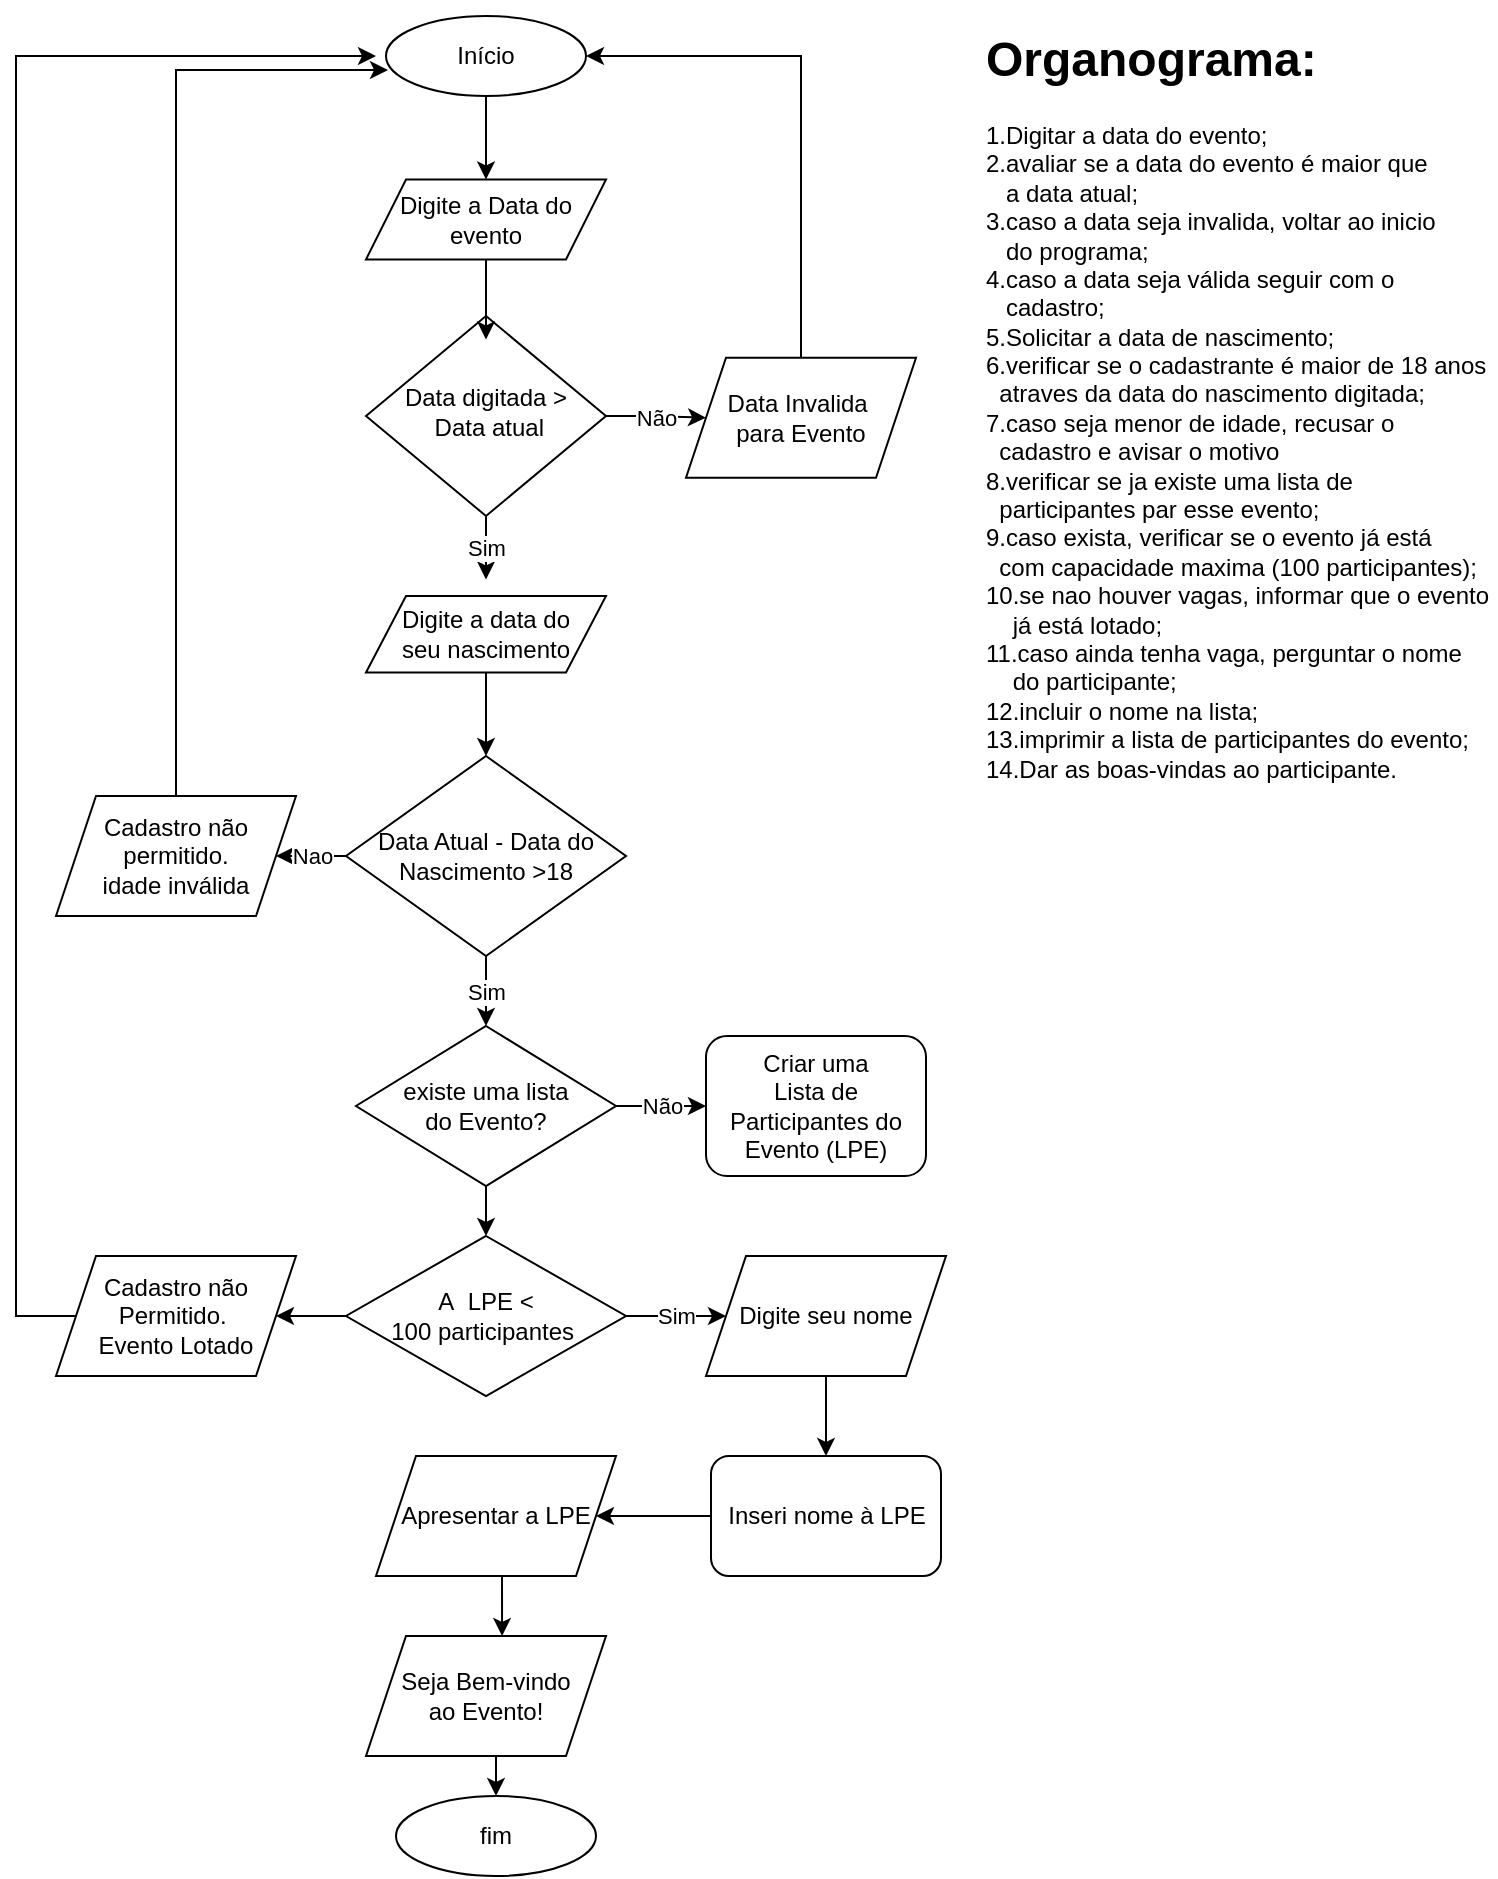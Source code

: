 <mxfile version="20.2.2" type="device"><diagram id="C5RBs43oDa-KdzZeNtuy" name="Page-1"><mxGraphModel dx="1108" dy="450" grid="1" gridSize="10" guides="1" tooltips="1" connect="1" arrows="1" fold="1" page="1" pageScale="1" pageWidth="827" pageHeight="1169" background="none" math="0" shadow="0"><root><mxCell id="WIyWlLk6GJQsqaUBKTNV-0"/><mxCell id="WIyWlLk6GJQsqaUBKTNV-1" parent="WIyWlLk6GJQsqaUBKTNV-0"/><mxCell id="7pA1ZXAbSa12KkuegIPr-27" value="Não" style="edgeStyle=orthogonalEdgeStyle;rounded=0;orthogonalLoop=1;jettySize=auto;html=1;exitX=1;exitY=0.5;exitDx=0;exitDy=0;entryX=0;entryY=0.5;entryDx=0;entryDy=0;" parent="WIyWlLk6GJQsqaUBKTNV-1" source="WIyWlLk6GJQsqaUBKTNV-6" target="7pA1ZXAbSa12KkuegIPr-7" edge="1"><mxGeometry relative="1" as="geometry"/></mxCell><mxCell id="WIyWlLk6GJQsqaUBKTNV-6" value="Data digitada &amp;gt;&lt;br&gt;&amp;nbsp;Data atual" style="rhombus;whiteSpace=wrap;html=1;shadow=0;fontFamily=Helvetica;fontSize=12;align=center;strokeWidth=1;spacing=6;spacingTop=-4;" parent="WIyWlLk6GJQsqaUBKTNV-1" vertex="1"><mxGeometry x="245" y="190" width="120" height="100" as="geometry"/></mxCell><mxCell id="7pA1ZXAbSa12KkuegIPr-24" style="edgeStyle=orthogonalEdgeStyle;rounded=0;orthogonalLoop=1;jettySize=auto;html=1;exitX=0.5;exitY=1;exitDx=0;exitDy=0;" parent="WIyWlLk6GJQsqaUBKTNV-1" source="7pA1ZXAbSa12KkuegIPr-0" target="7pA1ZXAbSa12KkuegIPr-2" edge="1"><mxGeometry relative="1" as="geometry"/></mxCell><mxCell id="7pA1ZXAbSa12KkuegIPr-0" value="Início" style="ellipse;whiteSpace=wrap;html=1;" parent="WIyWlLk6GJQsqaUBKTNV-1" vertex="1"><mxGeometry x="255" y="40" width="100" height="40" as="geometry"/></mxCell><mxCell id="7pA1ZXAbSa12KkuegIPr-2" value="Digite a Data do evento" style="shape=parallelogram;perimeter=parallelogramPerimeter;whiteSpace=wrap;html=1;fixedSize=1;" parent="WIyWlLk6GJQsqaUBKTNV-1" vertex="1"><mxGeometry x="245" y="121.72" width="120" height="40" as="geometry"/></mxCell><mxCell id="7pA1ZXAbSa12KkuegIPr-3" value="" style="endArrow=classic;html=1;rounded=0;exitX=0.5;exitY=1;exitDx=0;exitDy=0;entryX=0.5;entryY=0;entryDx=0;entryDy=0;" parent="WIyWlLk6GJQsqaUBKTNV-1" source="7pA1ZXAbSa12KkuegIPr-2" edge="1"><mxGeometry width="50" height="50" relative="1" as="geometry"><mxPoint x="285" y="211.72" as="sourcePoint"/><mxPoint x="305" y="201.72" as="targetPoint"/></mxGeometry></mxCell><mxCell id="7pA1ZXAbSa12KkuegIPr-35" style="edgeStyle=orthogonalEdgeStyle;rounded=0;orthogonalLoop=1;jettySize=auto;html=1;exitX=0.5;exitY=0;exitDx=0;exitDy=0;entryX=1;entryY=0.5;entryDx=0;entryDy=0;" parent="WIyWlLk6GJQsqaUBKTNV-1" source="7pA1ZXAbSa12KkuegIPr-7" target="7pA1ZXAbSa12KkuegIPr-0" edge="1"><mxGeometry relative="1" as="geometry"/></mxCell><mxCell id="7pA1ZXAbSa12KkuegIPr-7" value="Data Invalida&amp;nbsp;&lt;br&gt;para Evento" style="shape=parallelogram;perimeter=parallelogramPerimeter;whiteSpace=wrap;html=1;fixedSize=1;" parent="WIyWlLk6GJQsqaUBKTNV-1" vertex="1"><mxGeometry x="405" y="210.86" width="115" height="60" as="geometry"/></mxCell><mxCell id="7pA1ZXAbSa12KkuegIPr-9" value="Sim" style="endArrow=classic;html=1;rounded=0;exitX=0.5;exitY=1;exitDx=0;exitDy=0;" parent="WIyWlLk6GJQsqaUBKTNV-1" source="WIyWlLk6GJQsqaUBKTNV-6" edge="1"><mxGeometry width="50" height="50" relative="1" as="geometry"><mxPoint x="345" y="311.72" as="sourcePoint"/><mxPoint x="305" y="321.72" as="targetPoint"/></mxGeometry></mxCell><mxCell id="7pA1ZXAbSa12KkuegIPr-17" value="Não" style="edgeStyle=orthogonalEdgeStyle;rounded=0;orthogonalLoop=1;jettySize=auto;html=1;exitX=1;exitY=0.5;exitDx=0;exitDy=0;entryX=0;entryY=0.5;entryDx=0;entryDy=0;" parent="WIyWlLk6GJQsqaUBKTNV-1" source="7pA1ZXAbSa12KkuegIPr-15" target="7pA1ZXAbSa12KkuegIPr-16" edge="1"><mxGeometry relative="1" as="geometry"/></mxCell><mxCell id="7pA1ZXAbSa12KkuegIPr-40" style="edgeStyle=orthogonalEdgeStyle;rounded=0;orthogonalLoop=1;jettySize=auto;html=1;exitX=0.5;exitY=1;exitDx=0;exitDy=0;entryX=0.5;entryY=0;entryDx=0;entryDy=0;" parent="WIyWlLk6GJQsqaUBKTNV-1" source="7pA1ZXAbSa12KkuegIPr-15" edge="1"><mxGeometry relative="1" as="geometry"><mxPoint x="305" y="650" as="targetPoint"/></mxGeometry></mxCell><mxCell id="7pA1ZXAbSa12KkuegIPr-15" value="existe uma lista &lt;br&gt;do Evento?" style="rhombus;whiteSpace=wrap;html=1;" parent="WIyWlLk6GJQsqaUBKTNV-1" vertex="1"><mxGeometry x="240" y="545" width="130" height="80" as="geometry"/></mxCell><mxCell id="7pA1ZXAbSa12KkuegIPr-16" value="Criar uma &lt;br&gt;Lista de Participantes do Evento (LPE)" style="rounded=1;whiteSpace=wrap;html=1;" parent="WIyWlLk6GJQsqaUBKTNV-1" vertex="1"><mxGeometry x="415" y="550" width="110" height="70" as="geometry"/></mxCell><mxCell id="7pA1ZXAbSa12KkuegIPr-29" style="edgeStyle=orthogonalEdgeStyle;rounded=0;orthogonalLoop=1;jettySize=auto;html=1;exitX=0.5;exitY=1;exitDx=0;exitDy=0;entryX=0.5;entryY=0;entryDx=0;entryDy=0;" parent="WIyWlLk6GJQsqaUBKTNV-1" source="7pA1ZXAbSa12KkuegIPr-23" target="7pA1ZXAbSa12KkuegIPr-28" edge="1"><mxGeometry relative="1" as="geometry"/></mxCell><mxCell id="7pA1ZXAbSa12KkuegIPr-23" value="Digite a data do &lt;br&gt;seu nascimento" style="shape=parallelogram;perimeter=parallelogramPerimeter;whiteSpace=wrap;html=1;fixedSize=1;" parent="WIyWlLk6GJQsqaUBKTNV-1" vertex="1"><mxGeometry x="245" y="330" width="120" height="38.28" as="geometry"/></mxCell><mxCell id="7pA1ZXAbSa12KkuegIPr-30" value="Sim" style="edgeStyle=orthogonalEdgeStyle;rounded=0;orthogonalLoop=1;jettySize=auto;html=1;exitX=0.5;exitY=1;exitDx=0;exitDy=0;entryX=0.5;entryY=0;entryDx=0;entryDy=0;" parent="WIyWlLk6GJQsqaUBKTNV-1" source="7pA1ZXAbSa12KkuegIPr-28" target="7pA1ZXAbSa12KkuegIPr-15" edge="1"><mxGeometry relative="1" as="geometry"/></mxCell><mxCell id="7pA1ZXAbSa12KkuegIPr-32" value="Nao" style="edgeStyle=orthogonalEdgeStyle;rounded=0;orthogonalLoop=1;jettySize=auto;html=1;exitX=0;exitY=0.5;exitDx=0;exitDy=0;entryX=1;entryY=0.5;entryDx=0;entryDy=0;" parent="WIyWlLk6GJQsqaUBKTNV-1" source="7pA1ZXAbSa12KkuegIPr-28" target="7pA1ZXAbSa12KkuegIPr-31" edge="1"><mxGeometry relative="1" as="geometry"/></mxCell><mxCell id="7pA1ZXAbSa12KkuegIPr-28" value="Data Atual - Data do Nascimento &amp;gt;18" style="rhombus;whiteSpace=wrap;html=1;" parent="WIyWlLk6GJQsqaUBKTNV-1" vertex="1"><mxGeometry x="235" y="410" width="140" height="100" as="geometry"/></mxCell><mxCell id="7pA1ZXAbSa12KkuegIPr-34" style="edgeStyle=orthogonalEdgeStyle;rounded=0;orthogonalLoop=1;jettySize=auto;html=1;exitX=0.5;exitY=0;exitDx=0;exitDy=0;entryX=0.01;entryY=0.675;entryDx=0;entryDy=0;entryPerimeter=0;" parent="WIyWlLk6GJQsqaUBKTNV-1" source="7pA1ZXAbSa12KkuegIPr-31" target="7pA1ZXAbSa12KkuegIPr-0" edge="1"><mxGeometry relative="1" as="geometry"/></mxCell><mxCell id="7pA1ZXAbSa12KkuegIPr-31" value="Cadastro não permitido.&lt;br&gt;idade inválida" style="shape=parallelogram;perimeter=parallelogramPerimeter;whiteSpace=wrap;html=1;fixedSize=1;" parent="WIyWlLk6GJQsqaUBKTNV-1" vertex="1"><mxGeometry x="90" y="430" width="120" height="60" as="geometry"/></mxCell><mxCell id="7pA1ZXAbSa12KkuegIPr-47" value="Sim" style="edgeStyle=orthogonalEdgeStyle;rounded=0;orthogonalLoop=1;jettySize=auto;html=1;exitX=1;exitY=0.5;exitDx=0;exitDy=0;entryX=0;entryY=0.5;entryDx=0;entryDy=0;" parent="WIyWlLk6GJQsqaUBKTNV-1" source="7pA1ZXAbSa12KkuegIPr-45" target="7pA1ZXAbSa12KkuegIPr-48" edge="1"><mxGeometry relative="1" as="geometry"><mxPoint x="415" y="690" as="targetPoint"/></mxGeometry></mxCell><mxCell id="7pA1ZXAbSa12KkuegIPr-50" style="edgeStyle=orthogonalEdgeStyle;rounded=0;orthogonalLoop=1;jettySize=auto;html=1;exitX=0;exitY=0.5;exitDx=0;exitDy=0;" parent="WIyWlLk6GJQsqaUBKTNV-1" source="7pA1ZXAbSa12KkuegIPr-45" target="7pA1ZXAbSa12KkuegIPr-49" edge="1"><mxGeometry relative="1" as="geometry"/></mxCell><mxCell id="7pA1ZXAbSa12KkuegIPr-45" value="A&amp;nbsp; LPE &amp;lt; &lt;br&gt;100 participantes&amp;nbsp;" style="rhombus;whiteSpace=wrap;html=1;" parent="WIyWlLk6GJQsqaUBKTNV-1" vertex="1"><mxGeometry x="235" y="650" width="140" height="80" as="geometry"/></mxCell><mxCell id="7pA1ZXAbSa12KkuegIPr-53" style="edgeStyle=orthogonalEdgeStyle;rounded=0;orthogonalLoop=1;jettySize=auto;html=1;entryX=0.5;entryY=0;entryDx=0;entryDy=0;" parent="WIyWlLk6GJQsqaUBKTNV-1" source="7pA1ZXAbSa12KkuegIPr-48" target="7pA1ZXAbSa12KkuegIPr-52" edge="1"><mxGeometry relative="1" as="geometry"/></mxCell><mxCell id="7pA1ZXAbSa12KkuegIPr-48" value="Digite seu nome" style="shape=parallelogram;perimeter=parallelogramPerimeter;whiteSpace=wrap;html=1;fixedSize=1;" parent="WIyWlLk6GJQsqaUBKTNV-1" vertex="1"><mxGeometry x="415" y="660" width="120" height="60" as="geometry"/></mxCell><mxCell id="7pA1ZXAbSa12KkuegIPr-51" style="edgeStyle=orthogonalEdgeStyle;rounded=0;orthogonalLoop=1;jettySize=auto;html=1;exitX=0;exitY=0.5;exitDx=0;exitDy=0;" parent="WIyWlLk6GJQsqaUBKTNV-1" source="7pA1ZXAbSa12KkuegIPr-49" edge="1"><mxGeometry relative="1" as="geometry"><mxPoint x="250" y="60" as="targetPoint"/><Array as="points"><mxPoint x="70" y="690"/><mxPoint x="70" y="60"/></Array></mxGeometry></mxCell><mxCell id="7pA1ZXAbSa12KkuegIPr-49" value="Cadastro não Permitido.&amp;nbsp;&lt;br&gt;Evento Lotado" style="shape=parallelogram;perimeter=parallelogramPerimeter;whiteSpace=wrap;html=1;fixedSize=1;" parent="WIyWlLk6GJQsqaUBKTNV-1" vertex="1"><mxGeometry x="90" y="660" width="120" height="60" as="geometry"/></mxCell><mxCell id="7pA1ZXAbSa12KkuegIPr-57" style="edgeStyle=orthogonalEdgeStyle;rounded=0;orthogonalLoop=1;jettySize=auto;html=1;exitX=0;exitY=0.5;exitDx=0;exitDy=0;" parent="WIyWlLk6GJQsqaUBKTNV-1" source="7pA1ZXAbSa12KkuegIPr-52" target="7pA1ZXAbSa12KkuegIPr-55" edge="1"><mxGeometry relative="1" as="geometry"/></mxCell><mxCell id="7pA1ZXAbSa12KkuegIPr-52" value="Inseri nome à LPE" style="rounded=1;whiteSpace=wrap;html=1;" parent="WIyWlLk6GJQsqaUBKTNV-1" vertex="1"><mxGeometry x="417.5" y="760" width="115" height="60" as="geometry"/></mxCell><mxCell id="7pA1ZXAbSa12KkuegIPr-59" style="edgeStyle=orthogonalEdgeStyle;rounded=0;orthogonalLoop=1;jettySize=auto;html=1;exitX=0.5;exitY=1;exitDx=0;exitDy=0;entryX=0.567;entryY=0;entryDx=0;entryDy=0;entryPerimeter=0;" parent="WIyWlLk6GJQsqaUBKTNV-1" source="7pA1ZXAbSa12KkuegIPr-55" target="7pA1ZXAbSa12KkuegIPr-58" edge="1"><mxGeometry relative="1" as="geometry"/></mxCell><mxCell id="7pA1ZXAbSa12KkuegIPr-55" value="Apresentar a LPE" style="shape=parallelogram;perimeter=parallelogramPerimeter;whiteSpace=wrap;html=1;fixedSize=1;" parent="WIyWlLk6GJQsqaUBKTNV-1" vertex="1"><mxGeometry x="250" y="760" width="120" height="60" as="geometry"/></mxCell><mxCell id="7pA1ZXAbSa12KkuegIPr-61" style="edgeStyle=orthogonalEdgeStyle;rounded=0;orthogonalLoop=1;jettySize=auto;html=1;exitX=0.5;exitY=1;exitDx=0;exitDy=0;entryX=0.5;entryY=0;entryDx=0;entryDy=0;" parent="WIyWlLk6GJQsqaUBKTNV-1" source="7pA1ZXAbSa12KkuegIPr-58" target="7pA1ZXAbSa12KkuegIPr-60" edge="1"><mxGeometry relative="1" as="geometry"/></mxCell><mxCell id="7pA1ZXAbSa12KkuegIPr-58" value="Seja Bem-vindo &lt;br&gt;ao Evento!" style="shape=parallelogram;perimeter=parallelogramPerimeter;whiteSpace=wrap;html=1;fixedSize=1;" parent="WIyWlLk6GJQsqaUBKTNV-1" vertex="1"><mxGeometry x="245" y="850" width="120" height="60" as="geometry"/></mxCell><mxCell id="7pA1ZXAbSa12KkuegIPr-60" value="fim" style="ellipse;whiteSpace=wrap;html=1;" parent="WIyWlLk6GJQsqaUBKTNV-1" vertex="1"><mxGeometry x="260" y="930" width="100" height="40" as="geometry"/></mxCell><mxCell id="opcWRBB1SDHI0DMtzAgh-1" value="&lt;h1&gt;Organograma:&lt;/h1&gt;&lt;div&gt;1.Digitar a data do evento;&lt;/div&gt;&lt;div&gt;2.avaliar se a data do evento é maior que&amp;nbsp;&lt;/div&gt;&lt;div&gt;&amp;nbsp; &amp;nbsp;a data atual;&lt;/div&gt;&lt;div&gt;3.caso a data seja invalida, voltar ao inicio&amp;nbsp;&lt;/div&gt;&lt;div&gt;&amp;nbsp; &amp;nbsp;do programa;&lt;/div&gt;&lt;div&gt;4.caso a data seja válida seguir com o&amp;nbsp;&lt;/div&gt;&lt;div&gt;&amp;nbsp; &amp;nbsp;cadastro;&lt;/div&gt;&lt;div&gt;5.Solicitar a data de nascimento;&lt;/div&gt;&lt;div&gt;6.verificar se o cadastrante é maior de 18 anos&lt;/div&gt;&lt;div&gt;&amp;nbsp; atraves da data do nascimento digitada;&lt;/div&gt;&lt;div&gt;7.caso seja menor de idade, recusar o&amp;nbsp;&lt;/div&gt;&lt;div&gt;&amp;nbsp; cadastro e avisar o motivo&lt;/div&gt;&lt;div&gt;8.verificar se ja existe uma lista de&amp;nbsp;&lt;/div&gt;&lt;div&gt;&amp;nbsp; participantes par esse evento;&lt;/div&gt;&lt;div&gt;9.caso exista, verificar se o evento já está&lt;/div&gt;&lt;div&gt;&amp;nbsp; com capacidade maxima (100 participantes);&lt;/div&gt;&lt;div&gt;10.se nao houver vagas, informar que o evento&lt;/div&gt;&lt;div&gt;&amp;nbsp; &amp;nbsp; já está lotado;&lt;/div&gt;&lt;div&gt;11.caso ainda tenha vaga, perguntar o nome&amp;nbsp;&lt;/div&gt;&lt;div&gt;&amp;nbsp; &amp;nbsp; do participante;&lt;/div&gt;&lt;div&gt;12.incluir o nome na lista;&lt;/div&gt;&lt;div&gt;13.imprimir a lista de participantes do evento;&lt;/div&gt;&lt;div&gt;14.Dar as boas-vindas ao participante.&lt;/div&gt;&lt;div&gt;&lt;br&gt;&lt;/div&gt;&lt;div&gt;&lt;br&gt;&lt;/div&gt;" style="text;html=1;strokeColor=none;fillColor=none;spacing=5;spacingTop=-20;whiteSpace=wrap;overflow=hidden;rounded=0;" vertex="1" parent="WIyWlLk6GJQsqaUBKTNV-1"><mxGeometry x="550" y="42" width="260" height="520" as="geometry"/></mxCell></root></mxGraphModel></diagram></mxfile>